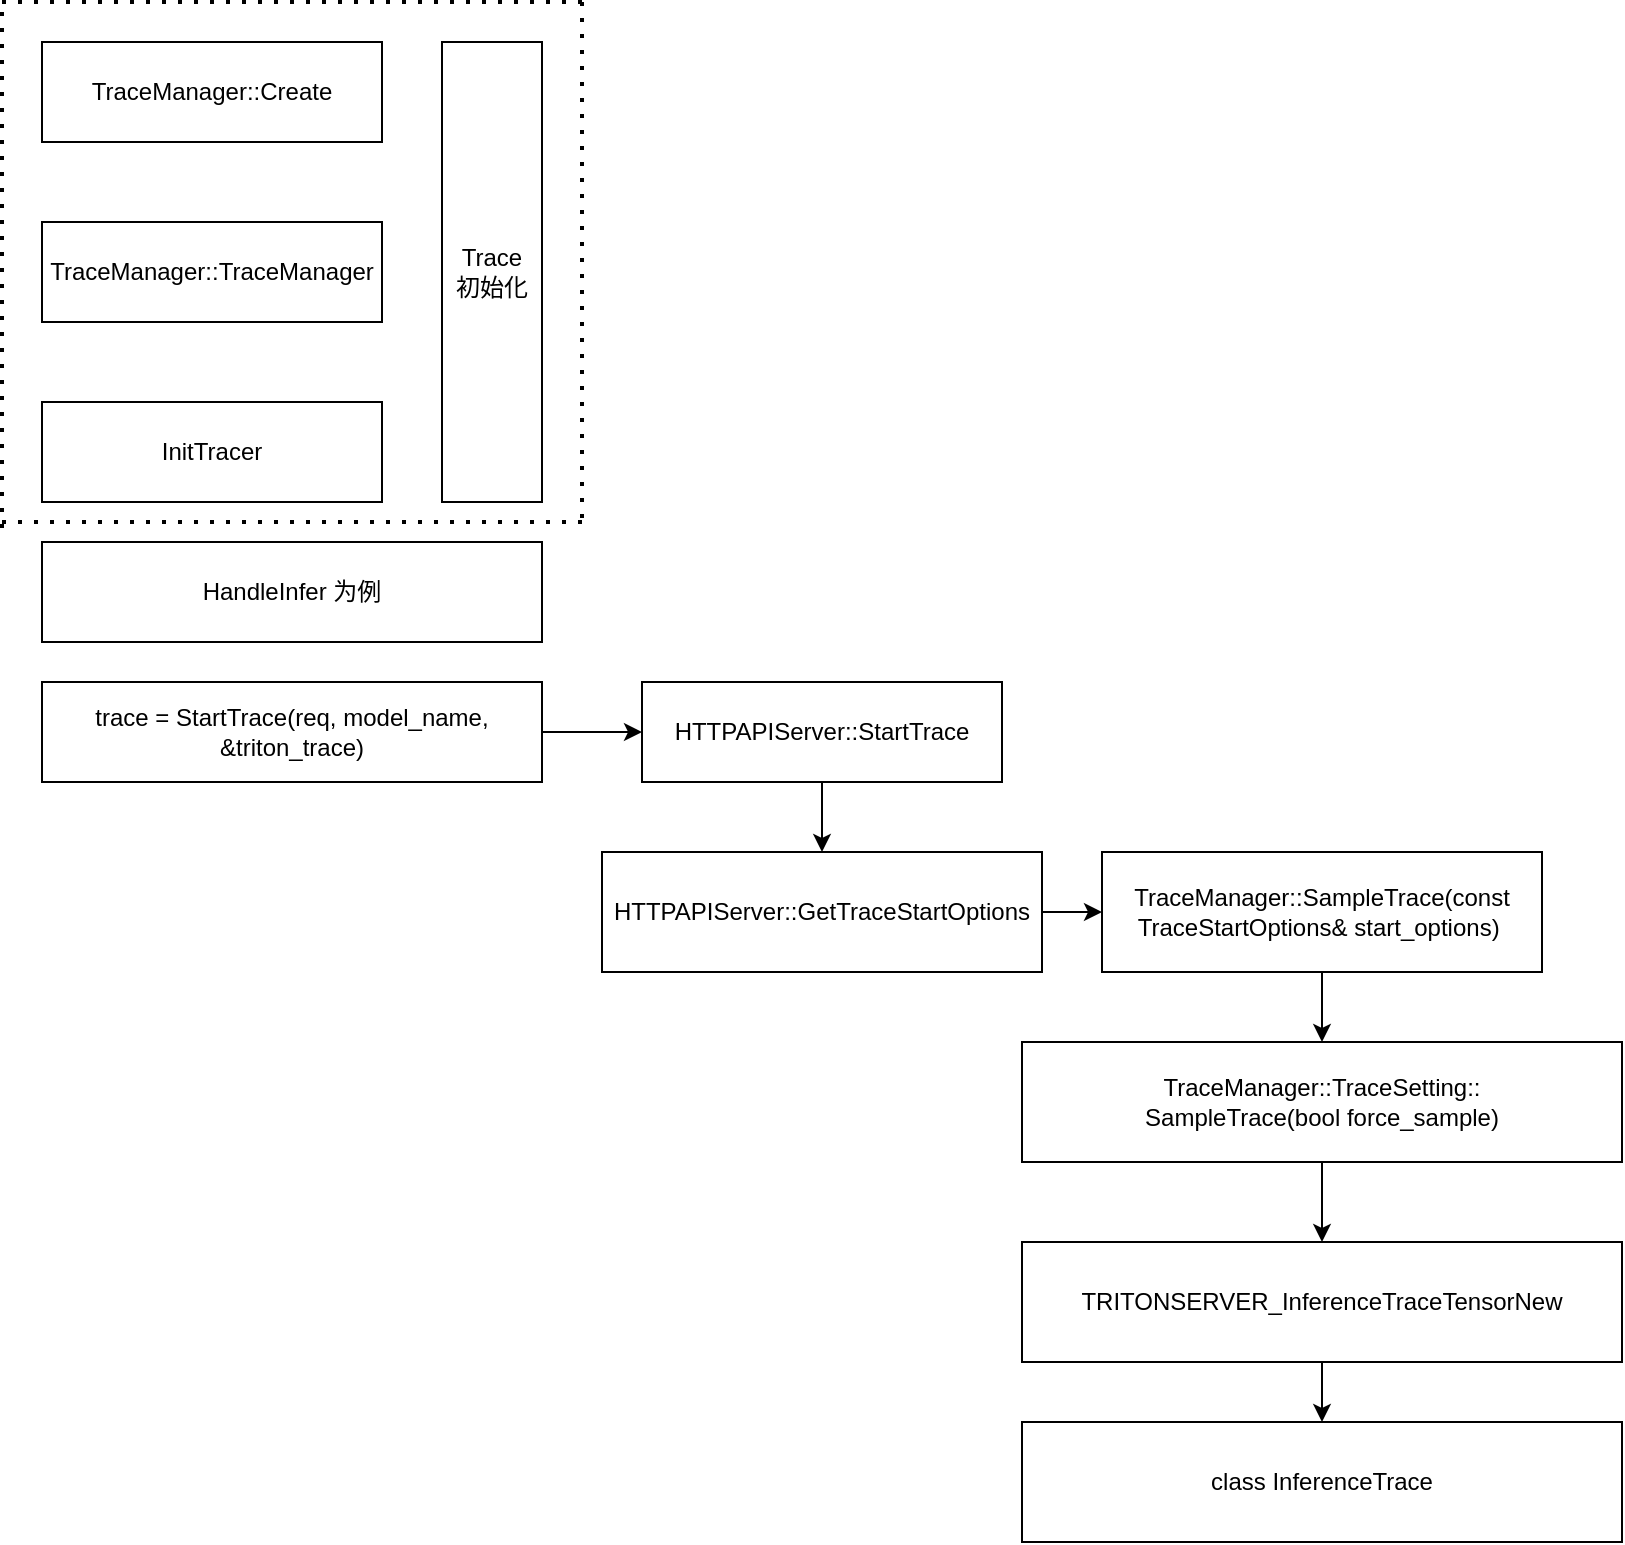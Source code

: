 <mxfile version="26.0.6">
  <diagram name="第 1 页" id="EpPXmLPkkomnz7rNQVSm">
    <mxGraphModel dx="2501" dy="772" grid="1" gridSize="10" guides="1" tooltips="1" connect="1" arrows="1" fold="1" page="1" pageScale="1" pageWidth="827" pageHeight="1169" math="0" shadow="0">
      <root>
        <mxCell id="0" />
        <mxCell id="1" parent="0" />
        <mxCell id="FnAUWs0G80Zd_X7ktiPO-1" value="TraceManager::Create" style="rounded=0;whiteSpace=wrap;html=1;" parent="1" vertex="1">
          <mxGeometry x="20" y="120" width="170" height="50" as="geometry" />
        </mxCell>
        <mxCell id="FnAUWs0G80Zd_X7ktiPO-2" value="TraceManager::TraceManager" style="rounded=0;whiteSpace=wrap;html=1;" parent="1" vertex="1">
          <mxGeometry x="20" y="210" width="170" height="50" as="geometry" />
        </mxCell>
        <mxCell id="FnAUWs0G80Zd_X7ktiPO-3" value="InitTracer" style="rounded=0;whiteSpace=wrap;html=1;" parent="1" vertex="1">
          <mxGeometry x="20" y="300" width="170" height="50" as="geometry" />
        </mxCell>
        <mxCell id="FnAUWs0G80Zd_X7ktiPO-4" value="Trace&lt;div&gt;初始化&lt;/div&gt;" style="rounded=0;whiteSpace=wrap;html=1;" parent="1" vertex="1">
          <mxGeometry x="220" y="120" width="50" height="230" as="geometry" />
        </mxCell>
        <mxCell id="FnAUWs0G80Zd_X7ktiPO-5" value="HandleInfer 为例" style="rounded=0;whiteSpace=wrap;html=1;" parent="1" vertex="1">
          <mxGeometry x="20" y="370" width="250" height="50" as="geometry" />
        </mxCell>
        <mxCell id="FnAUWs0G80Zd_X7ktiPO-16" style="edgeStyle=orthogonalEdgeStyle;rounded=0;orthogonalLoop=1;jettySize=auto;html=1;exitX=1;exitY=0.5;exitDx=0;exitDy=0;entryX=0;entryY=0.5;entryDx=0;entryDy=0;" parent="1" source="FnAUWs0G80Zd_X7ktiPO-6" target="FnAUWs0G80Zd_X7ktiPO-13" edge="1">
          <mxGeometry relative="1" as="geometry" />
        </mxCell>
        <mxCell id="FnAUWs0G80Zd_X7ktiPO-6" value="trace = StartTrace(req, model_name, &amp;amp;triton_trace)" style="rounded=0;whiteSpace=wrap;html=1;" parent="1" vertex="1">
          <mxGeometry x="20" y="440" width="250" height="50" as="geometry" />
        </mxCell>
        <mxCell id="FnAUWs0G80Zd_X7ktiPO-9" value="" style="endArrow=none;dashed=1;html=1;dashPattern=1 3;strokeWidth=2;rounded=0;" parent="1" edge="1">
          <mxGeometry width="50" height="50" relative="1" as="geometry">
            <mxPoint y="100" as="sourcePoint" />
            <mxPoint x="290" y="100" as="targetPoint" />
          </mxGeometry>
        </mxCell>
        <mxCell id="FnAUWs0G80Zd_X7ktiPO-10" value="" style="endArrow=none;dashed=1;html=1;dashPattern=1 3;strokeWidth=2;rounded=0;" parent="1" edge="1">
          <mxGeometry width="50" height="50" relative="1" as="geometry">
            <mxPoint x="290" y="100" as="sourcePoint" />
            <mxPoint x="290" y="360" as="targetPoint" />
          </mxGeometry>
        </mxCell>
        <mxCell id="FnAUWs0G80Zd_X7ktiPO-11" value="" style="endArrow=none;dashed=1;html=1;dashPattern=1 3;strokeWidth=2;rounded=0;" parent="1" edge="1">
          <mxGeometry width="50" height="50" relative="1" as="geometry">
            <mxPoint y="360" as="sourcePoint" />
            <mxPoint x="290" y="360" as="targetPoint" />
          </mxGeometry>
        </mxCell>
        <mxCell id="FnAUWs0G80Zd_X7ktiPO-12" value="" style="endArrow=none;dashed=1;html=1;dashPattern=1 3;strokeWidth=2;rounded=0;" parent="1" edge="1">
          <mxGeometry width="50" height="50" relative="1" as="geometry">
            <mxPoint y="105" as="sourcePoint" />
            <mxPoint y="365" as="targetPoint" />
          </mxGeometry>
        </mxCell>
        <mxCell id="FnAUWs0G80Zd_X7ktiPO-18" value="" style="edgeStyle=orthogonalEdgeStyle;rounded=0;orthogonalLoop=1;jettySize=auto;html=1;" parent="1" source="FnAUWs0G80Zd_X7ktiPO-13" target="FnAUWs0G80Zd_X7ktiPO-17" edge="1">
          <mxGeometry relative="1" as="geometry" />
        </mxCell>
        <mxCell id="FnAUWs0G80Zd_X7ktiPO-13" value="HTTPAPIServer::StartTrace" style="rounded=0;whiteSpace=wrap;html=1;" parent="1" vertex="1">
          <mxGeometry x="320" y="440" width="180" height="50" as="geometry" />
        </mxCell>
        <mxCell id="JR5Jj58M51ixNDSZ0nal-2" value="" style="edgeStyle=orthogonalEdgeStyle;rounded=0;orthogonalLoop=1;jettySize=auto;html=1;" edge="1" parent="1" source="FnAUWs0G80Zd_X7ktiPO-17" target="JR5Jj58M51ixNDSZ0nal-1">
          <mxGeometry relative="1" as="geometry" />
        </mxCell>
        <mxCell id="FnAUWs0G80Zd_X7ktiPO-17" value="HTTPAPIServer::GetTraceStartOptions" style="rounded=0;whiteSpace=wrap;html=1;" parent="1" vertex="1">
          <mxGeometry x="300" y="525" width="220" height="60" as="geometry" />
        </mxCell>
        <mxCell id="JR5Jj58M51ixNDSZ0nal-4" value="" style="edgeStyle=orthogonalEdgeStyle;rounded=0;orthogonalLoop=1;jettySize=auto;html=1;" edge="1" parent="1" source="JR5Jj58M51ixNDSZ0nal-1" target="JR5Jj58M51ixNDSZ0nal-3">
          <mxGeometry relative="1" as="geometry" />
        </mxCell>
        <mxCell id="JR5Jj58M51ixNDSZ0nal-1" value="TraceManager::SampleTrace(const TraceStartOptions&amp;amp; start_options)&amp;nbsp;" style="rounded=0;whiteSpace=wrap;html=1;" vertex="1" parent="1">
          <mxGeometry x="550" y="525" width="220" height="60" as="geometry" />
        </mxCell>
        <mxCell id="JR5Jj58M51ixNDSZ0nal-6" value="" style="edgeStyle=orthogonalEdgeStyle;rounded=0;orthogonalLoop=1;jettySize=auto;html=1;" edge="1" parent="1" source="JR5Jj58M51ixNDSZ0nal-3" target="JR5Jj58M51ixNDSZ0nal-5">
          <mxGeometry relative="1" as="geometry" />
        </mxCell>
        <mxCell id="JR5Jj58M51ixNDSZ0nal-3" value="TraceManager::TraceSetting::&lt;div&gt;SampleTrace(bool force_sample)&lt;/div&gt;" style="rounded=0;whiteSpace=wrap;html=1;" vertex="1" parent="1">
          <mxGeometry x="510" y="620" width="300" height="60" as="geometry" />
        </mxCell>
        <mxCell id="JR5Jj58M51ixNDSZ0nal-8" value="" style="edgeStyle=orthogonalEdgeStyle;rounded=0;orthogonalLoop=1;jettySize=auto;html=1;" edge="1" parent="1" source="JR5Jj58M51ixNDSZ0nal-5" target="JR5Jj58M51ixNDSZ0nal-7">
          <mxGeometry relative="1" as="geometry" />
        </mxCell>
        <mxCell id="JR5Jj58M51ixNDSZ0nal-5" value="TRITONSERVER_InferenceTraceTensorNew" style="rounded=0;whiteSpace=wrap;html=1;" vertex="1" parent="1">
          <mxGeometry x="510" y="720" width="300" height="60" as="geometry" />
        </mxCell>
        <mxCell id="JR5Jj58M51ixNDSZ0nal-7" value="class InferenceTrace" style="rounded=0;whiteSpace=wrap;html=1;" vertex="1" parent="1">
          <mxGeometry x="510" y="810" width="300" height="60" as="geometry" />
        </mxCell>
      </root>
    </mxGraphModel>
  </diagram>
</mxfile>

